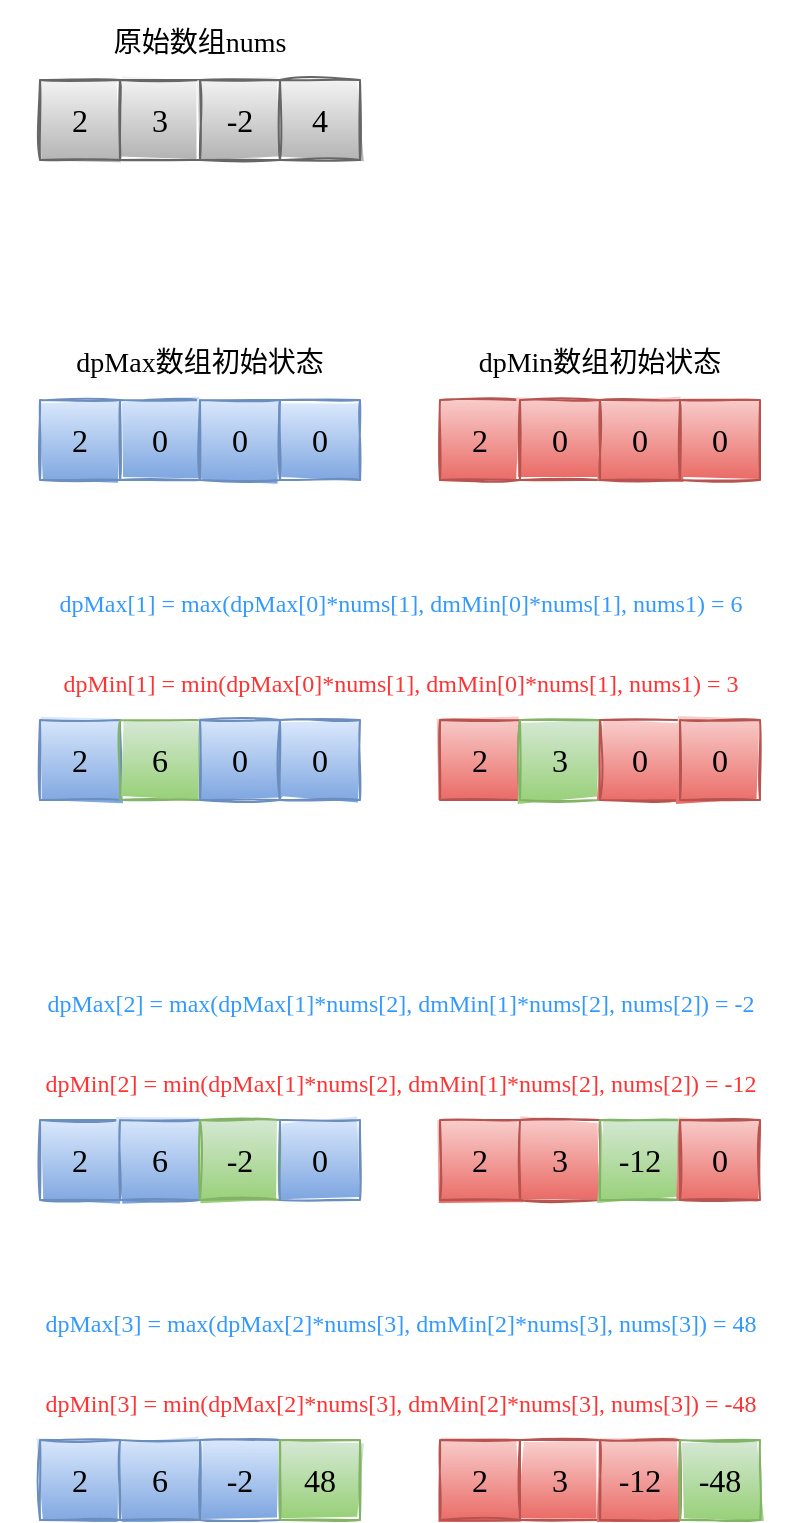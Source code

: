 <mxfile version="15.9.4" type="github">
  <diagram id="iV0uPE3SP0c-OrI59Ewx" name="第 1 页">
    <mxGraphModel dx="1422" dy="754" grid="1" gridSize="10" guides="1" tooltips="1" connect="1" arrows="1" fold="1" page="1" pageScale="1" pageWidth="827" pageHeight="1169" math="0" shadow="0">
      <root>
        <mxCell id="0" />
        <mxCell id="1" parent="0" />
        <mxCell id="cDLEh7rRBVdjAhO6R4Rp-1" value="&lt;font style=&quot;font-size: 16px&quot; face=&quot;Comic Sans MS&quot;&gt;2&lt;/font&gt;" style="rounded=0;whiteSpace=wrap;html=1;fillColor=#f5f5f5;strokeColor=#666666;sketch=1;gradientColor=#b3b3b3;" vertex="1" parent="1">
          <mxGeometry x="240" y="160" width="40" height="40" as="geometry" />
        </mxCell>
        <mxCell id="cDLEh7rRBVdjAhO6R4Rp-2" value="&lt;span style=&quot;font-family: &amp;#34;comic sans ms&amp;#34; ; font-size: 16px&quot;&gt;3&lt;/span&gt;" style="rounded=0;whiteSpace=wrap;html=1;fillColor=#f5f5f5;strokeColor=#666666;sketch=1;gradientColor=#b3b3b3;" vertex="1" parent="1">
          <mxGeometry x="280" y="160" width="40" height="40" as="geometry" />
        </mxCell>
        <mxCell id="cDLEh7rRBVdjAhO6R4Rp-3" value="&lt;font face=&quot;comic sans ms&quot;&gt;&lt;span style=&quot;font-size: 16px&quot;&gt;-2&lt;/span&gt;&lt;/font&gt;" style="rounded=0;whiteSpace=wrap;html=1;fillColor=#f5f5f5;strokeColor=#666666;sketch=1;gradientColor=#b3b3b3;" vertex="1" parent="1">
          <mxGeometry x="320" y="160" width="40" height="40" as="geometry" />
        </mxCell>
        <mxCell id="cDLEh7rRBVdjAhO6R4Rp-4" value="&lt;span style=&quot;font-family: &amp;#34;comic sans ms&amp;#34; ; font-size: 16px&quot;&gt;4&lt;/span&gt;" style="rounded=0;whiteSpace=wrap;html=1;fillColor=#f5f5f5;strokeColor=#666666;sketch=1;gradientColor=#b3b3b3;" vertex="1" parent="1">
          <mxGeometry x="360" y="160" width="40" height="40" as="geometry" />
        </mxCell>
        <mxCell id="cDLEh7rRBVdjAhO6R4Rp-9" value="&lt;font style=&quot;font-size: 16px&quot; face=&quot;Comic Sans MS&quot;&gt;2&lt;/font&gt;" style="rounded=0;whiteSpace=wrap;html=1;fillColor=#dae8fc;gradientColor=#7ea6e0;strokeColor=#6c8ebf;sketch=1;" vertex="1" parent="1">
          <mxGeometry x="240" y="320" width="40" height="40" as="geometry" />
        </mxCell>
        <mxCell id="cDLEh7rRBVdjAhO6R4Rp-10" value="&lt;span style=&quot;font-family: &amp;#34;comic sans ms&amp;#34; ; font-size: 16px&quot;&gt;0&lt;/span&gt;" style="rounded=0;whiteSpace=wrap;html=1;fillColor=#dae8fc;gradientColor=#7ea6e0;strokeColor=#6c8ebf;sketch=1;" vertex="1" parent="1">
          <mxGeometry x="280" y="320" width="40" height="40" as="geometry" />
        </mxCell>
        <mxCell id="cDLEh7rRBVdjAhO6R4Rp-11" value="&lt;font face=&quot;comic sans ms&quot;&gt;&lt;span style=&quot;font-size: 16px&quot;&gt;0&lt;/span&gt;&lt;/font&gt;" style="rounded=0;whiteSpace=wrap;html=1;fillColor=#dae8fc;gradientColor=#7ea6e0;strokeColor=#6c8ebf;sketch=1;" vertex="1" parent="1">
          <mxGeometry x="320" y="320" width="40" height="40" as="geometry" />
        </mxCell>
        <mxCell id="cDLEh7rRBVdjAhO6R4Rp-12" value="&lt;span style=&quot;font-family: &amp;#34;comic sans ms&amp;#34; ; font-size: 16px&quot;&gt;0&lt;/span&gt;" style="rounded=0;whiteSpace=wrap;html=1;fillColor=#dae8fc;gradientColor=#7ea6e0;strokeColor=#6c8ebf;sketch=1;" vertex="1" parent="1">
          <mxGeometry x="360" y="320" width="40" height="40" as="geometry" />
        </mxCell>
        <mxCell id="cDLEh7rRBVdjAhO6R4Rp-13" value="&lt;font style=&quot;font-size: 14px&quot;&gt;原始数组nums&lt;/font&gt;" style="text;html=1;strokeColor=none;fillColor=none;align=center;verticalAlign=middle;whiteSpace=wrap;rounded=0;fontFamily=Comic Sans MS;fontSize=16;" vertex="1" parent="1">
          <mxGeometry x="240" y="120" width="160" height="40" as="geometry" />
        </mxCell>
        <mxCell id="cDLEh7rRBVdjAhO6R4Rp-14" value="&lt;font style=&quot;font-size: 14px&quot;&gt;dpMax数组初始状态&lt;/font&gt;" style="text;html=1;strokeColor=none;fillColor=none;align=center;verticalAlign=middle;whiteSpace=wrap;rounded=0;fontFamily=Comic Sans MS;fontSize=16;" vertex="1" parent="1">
          <mxGeometry x="240" y="280" width="160" height="40" as="geometry" />
        </mxCell>
        <mxCell id="cDLEh7rRBVdjAhO6R4Rp-15" value="&lt;font style=&quot;font-size: 16px&quot; face=&quot;Comic Sans MS&quot;&gt;2&lt;/font&gt;" style="rounded=0;whiteSpace=wrap;html=1;fillColor=#f8cecc;gradientColor=#ea6b66;strokeColor=#b85450;sketch=1;" vertex="1" parent="1">
          <mxGeometry x="440" y="320" width="40" height="40" as="geometry" />
        </mxCell>
        <mxCell id="cDLEh7rRBVdjAhO6R4Rp-16" value="&lt;span style=&quot;font-family: &amp;#34;comic sans ms&amp;#34; ; font-size: 16px&quot;&gt;0&lt;/span&gt;" style="rounded=0;whiteSpace=wrap;html=1;fillColor=#f8cecc;gradientColor=#ea6b66;strokeColor=#b85450;sketch=1;" vertex="1" parent="1">
          <mxGeometry x="480" y="320" width="40" height="40" as="geometry" />
        </mxCell>
        <mxCell id="cDLEh7rRBVdjAhO6R4Rp-17" value="&lt;font face=&quot;comic sans ms&quot;&gt;&lt;span style=&quot;font-size: 16px&quot;&gt;0&lt;/span&gt;&lt;/font&gt;" style="rounded=0;whiteSpace=wrap;html=1;fillColor=#f8cecc;gradientColor=#ea6b66;strokeColor=#b85450;sketch=1;" vertex="1" parent="1">
          <mxGeometry x="520" y="320" width="40" height="40" as="geometry" />
        </mxCell>
        <mxCell id="cDLEh7rRBVdjAhO6R4Rp-18" value="&lt;span style=&quot;font-family: &amp;#34;comic sans ms&amp;#34; ; font-size: 16px&quot;&gt;0&lt;/span&gt;" style="rounded=0;whiteSpace=wrap;html=1;fillColor=#f8cecc;gradientColor=#ea6b66;strokeColor=#b85450;sketch=1;" vertex="1" parent="1">
          <mxGeometry x="560" y="320" width="40" height="40" as="geometry" />
        </mxCell>
        <mxCell id="cDLEh7rRBVdjAhO6R4Rp-19" value="&lt;font style=&quot;font-size: 14px&quot;&gt;dpMin数组初始状态&lt;/font&gt;" style="text;html=1;strokeColor=none;fillColor=none;align=center;verticalAlign=middle;whiteSpace=wrap;rounded=0;fontFamily=Comic Sans MS;fontSize=16;" vertex="1" parent="1">
          <mxGeometry x="440" y="280" width="160" height="40" as="geometry" />
        </mxCell>
        <mxCell id="cDLEh7rRBVdjAhO6R4Rp-20" value="&lt;font style=&quot;font-size: 16px&quot; face=&quot;Comic Sans MS&quot;&gt;2&lt;/font&gt;" style="rounded=0;whiteSpace=wrap;html=1;fillColor=#dae8fc;gradientColor=#7ea6e0;strokeColor=#6c8ebf;sketch=1;" vertex="1" parent="1">
          <mxGeometry x="240" y="480" width="40" height="40" as="geometry" />
        </mxCell>
        <mxCell id="cDLEh7rRBVdjAhO6R4Rp-21" value="&lt;span style=&quot;font-family: &amp;#34;comic sans ms&amp;#34; ; font-size: 16px&quot;&gt;6&lt;/span&gt;" style="rounded=0;whiteSpace=wrap;html=1;fillColor=#d5e8d4;gradientColor=#97d077;strokeColor=#82b366;sketch=1;" vertex="1" parent="1">
          <mxGeometry x="280" y="480" width="40" height="40" as="geometry" />
        </mxCell>
        <mxCell id="cDLEh7rRBVdjAhO6R4Rp-22" value="&lt;font face=&quot;comic sans ms&quot;&gt;&lt;span style=&quot;font-size: 16px&quot;&gt;0&lt;/span&gt;&lt;/font&gt;" style="rounded=0;whiteSpace=wrap;html=1;fillColor=#dae8fc;gradientColor=#7ea6e0;strokeColor=#6c8ebf;sketch=1;" vertex="1" parent="1">
          <mxGeometry x="320" y="480" width="40" height="40" as="geometry" />
        </mxCell>
        <mxCell id="cDLEh7rRBVdjAhO6R4Rp-23" value="&lt;span style=&quot;font-family: &amp;#34;comic sans ms&amp;#34; ; font-size: 16px&quot;&gt;0&lt;/span&gt;" style="rounded=0;whiteSpace=wrap;html=1;fillColor=#dae8fc;gradientColor=#7ea6e0;strokeColor=#6c8ebf;sketch=1;" vertex="1" parent="1">
          <mxGeometry x="360" y="480" width="40" height="40" as="geometry" />
        </mxCell>
        <mxCell id="cDLEh7rRBVdjAhO6R4Rp-24" value="&lt;font style=&quot;font-size: 16px&quot; face=&quot;Comic Sans MS&quot;&gt;2&lt;/font&gt;" style="rounded=0;whiteSpace=wrap;html=1;fillColor=#f8cecc;gradientColor=#ea6b66;strokeColor=#b85450;sketch=1;" vertex="1" parent="1">
          <mxGeometry x="440" y="480" width="40" height="40" as="geometry" />
        </mxCell>
        <mxCell id="cDLEh7rRBVdjAhO6R4Rp-25" value="&lt;span style=&quot;font-family: &amp;#34;comic sans ms&amp;#34; ; font-size: 16px&quot;&gt;3&lt;/span&gt;" style="rounded=0;whiteSpace=wrap;html=1;fillColor=#d5e8d4;gradientColor=#97d077;strokeColor=#82b366;sketch=1;" vertex="1" parent="1">
          <mxGeometry x="480" y="480" width="40" height="40" as="geometry" />
        </mxCell>
        <mxCell id="cDLEh7rRBVdjAhO6R4Rp-26" value="&lt;font face=&quot;comic sans ms&quot;&gt;&lt;span style=&quot;font-size: 16px&quot;&gt;0&lt;/span&gt;&lt;/font&gt;" style="rounded=0;whiteSpace=wrap;html=1;fillColor=#f8cecc;gradientColor=#ea6b66;strokeColor=#b85450;sketch=1;" vertex="1" parent="1">
          <mxGeometry x="520" y="480" width="40" height="40" as="geometry" />
        </mxCell>
        <mxCell id="cDLEh7rRBVdjAhO6R4Rp-27" value="&lt;span style=&quot;font-family: &amp;#34;comic sans ms&amp;#34; ; font-size: 16px&quot;&gt;0&lt;/span&gt;" style="rounded=0;whiteSpace=wrap;html=1;fillColor=#f8cecc;gradientColor=#ea6b66;strokeColor=#b85450;sketch=1;" vertex="1" parent="1">
          <mxGeometry x="560" y="480" width="40" height="40" as="geometry" />
        </mxCell>
        <mxCell id="cDLEh7rRBVdjAhO6R4Rp-28" value="&lt;font style=&quot;font-size: 16px&quot; face=&quot;Comic Sans MS&quot;&gt;2&lt;/font&gt;" style="rounded=0;whiteSpace=wrap;html=1;fillColor=#dae8fc;gradientColor=#7ea6e0;strokeColor=#6c8ebf;sketch=1;" vertex="1" parent="1">
          <mxGeometry x="240" y="680" width="40" height="40" as="geometry" />
        </mxCell>
        <mxCell id="cDLEh7rRBVdjAhO6R4Rp-29" value="&lt;span style=&quot;font-family: &amp;#34;comic sans ms&amp;#34; ; font-size: 16px&quot;&gt;6&lt;/span&gt;" style="rounded=0;whiteSpace=wrap;html=1;fillColor=#dae8fc;gradientColor=#7ea6e0;strokeColor=#6c8ebf;sketch=1;" vertex="1" parent="1">
          <mxGeometry x="280" y="680" width="40" height="40" as="geometry" />
        </mxCell>
        <mxCell id="cDLEh7rRBVdjAhO6R4Rp-30" value="&lt;font face=&quot;comic sans ms&quot;&gt;&lt;span style=&quot;font-size: 16px&quot;&gt;-2&lt;/span&gt;&lt;/font&gt;" style="rounded=0;whiteSpace=wrap;html=1;fillColor=#d5e8d4;gradientColor=#97d077;strokeColor=#82b366;sketch=1;" vertex="1" parent="1">
          <mxGeometry x="320" y="680" width="40" height="40" as="geometry" />
        </mxCell>
        <mxCell id="cDLEh7rRBVdjAhO6R4Rp-31" value="&lt;span style=&quot;font-family: &amp;#34;comic sans ms&amp;#34; ; font-size: 16px&quot;&gt;0&lt;/span&gt;" style="rounded=0;whiteSpace=wrap;html=1;fillColor=#dae8fc;gradientColor=#7ea6e0;strokeColor=#6c8ebf;sketch=1;" vertex="1" parent="1">
          <mxGeometry x="360" y="680" width="40" height="40" as="geometry" />
        </mxCell>
        <mxCell id="cDLEh7rRBVdjAhO6R4Rp-32" value="&lt;font style=&quot;font-size: 16px&quot; face=&quot;Comic Sans MS&quot;&gt;2&lt;/font&gt;" style="rounded=0;whiteSpace=wrap;html=1;fillColor=#f8cecc;gradientColor=#ea6b66;strokeColor=#b85450;sketch=1;" vertex="1" parent="1">
          <mxGeometry x="440" y="680" width="40" height="40" as="geometry" />
        </mxCell>
        <mxCell id="cDLEh7rRBVdjAhO6R4Rp-33" value="&lt;span style=&quot;font-family: &amp;#34;comic sans ms&amp;#34; ; font-size: 16px&quot;&gt;3&lt;/span&gt;" style="rounded=0;whiteSpace=wrap;html=1;fillColor=#f8cecc;gradientColor=#ea6b66;strokeColor=#b85450;sketch=1;" vertex="1" parent="1">
          <mxGeometry x="480" y="680" width="40" height="40" as="geometry" />
        </mxCell>
        <mxCell id="cDLEh7rRBVdjAhO6R4Rp-34" value="&lt;font face=&quot;comic sans ms&quot;&gt;&lt;span style=&quot;font-size: 16px&quot;&gt;-12&lt;/span&gt;&lt;/font&gt;" style="rounded=0;whiteSpace=wrap;html=1;fillColor=#d5e8d4;gradientColor=#97d077;strokeColor=#82b366;sketch=1;" vertex="1" parent="1">
          <mxGeometry x="520" y="680" width="40" height="40" as="geometry" />
        </mxCell>
        <mxCell id="cDLEh7rRBVdjAhO6R4Rp-35" value="&lt;span style=&quot;font-family: &amp;#34;comic sans ms&amp;#34; ; font-size: 16px&quot;&gt;0&lt;/span&gt;" style="rounded=0;whiteSpace=wrap;html=1;fillColor=#f8cecc;gradientColor=#ea6b66;strokeColor=#b85450;sketch=1;" vertex="1" parent="1">
          <mxGeometry x="560" y="680" width="40" height="40" as="geometry" />
        </mxCell>
        <mxCell id="cDLEh7rRBVdjAhO6R4Rp-36" value="&lt;font style=&quot;font-size: 12px&quot; color=&quot;#3399ff&quot;&gt;dpMax[1] = max(dpMax[0]*nums[1], dmMin[0]*nums[1], nums1) = 6&lt;/font&gt;" style="text;html=1;strokeColor=none;fillColor=none;align=center;verticalAlign=middle;whiteSpace=wrap;rounded=0;fontFamily=Comic Sans MS;fontSize=16;" vertex="1" parent="1">
          <mxGeometry x="220" y="400" width="401" height="40" as="geometry" />
        </mxCell>
        <mxCell id="cDLEh7rRBVdjAhO6R4Rp-37" value="&lt;font style=&quot;font-size: 16px&quot; face=&quot;Comic Sans MS&quot;&gt;2&lt;/font&gt;" style="rounded=0;whiteSpace=wrap;html=1;fillColor=#dae8fc;gradientColor=#7ea6e0;strokeColor=#6c8ebf;sketch=1;" vertex="1" parent="1">
          <mxGeometry x="240" y="840" width="40" height="40" as="geometry" />
        </mxCell>
        <mxCell id="cDLEh7rRBVdjAhO6R4Rp-38" value="&lt;span style=&quot;font-family: &amp;#34;comic sans ms&amp;#34; ; font-size: 16px&quot;&gt;6&lt;/span&gt;" style="rounded=0;whiteSpace=wrap;html=1;fillColor=#dae8fc;gradientColor=#7ea6e0;strokeColor=#6c8ebf;sketch=1;" vertex="1" parent="1">
          <mxGeometry x="280" y="840" width="40" height="40" as="geometry" />
        </mxCell>
        <mxCell id="cDLEh7rRBVdjAhO6R4Rp-39" value="&lt;font face=&quot;comic sans ms&quot;&gt;&lt;span style=&quot;font-size: 16px&quot;&gt;-2&lt;/span&gt;&lt;/font&gt;" style="rounded=0;whiteSpace=wrap;html=1;fillColor=#dae8fc;gradientColor=#7ea6e0;strokeColor=#6c8ebf;sketch=1;" vertex="1" parent="1">
          <mxGeometry x="320" y="840" width="40" height="40" as="geometry" />
        </mxCell>
        <mxCell id="cDLEh7rRBVdjAhO6R4Rp-40" value="&lt;span style=&quot;font-family: &amp;#34;comic sans ms&amp;#34; ; font-size: 16px&quot;&gt;48&lt;/span&gt;" style="rounded=0;whiteSpace=wrap;html=1;fillColor=#d5e8d4;gradientColor=#97d077;strokeColor=#82b366;sketch=1;" vertex="1" parent="1">
          <mxGeometry x="360" y="840" width="40" height="40" as="geometry" />
        </mxCell>
        <mxCell id="cDLEh7rRBVdjAhO6R4Rp-41" value="&lt;font style=&quot;font-size: 16px&quot; face=&quot;Comic Sans MS&quot;&gt;2&lt;/font&gt;" style="rounded=0;whiteSpace=wrap;html=1;fillColor=#f8cecc;gradientColor=#ea6b66;strokeColor=#b85450;sketch=1;" vertex="1" parent="1">
          <mxGeometry x="440" y="840" width="40" height="40" as="geometry" />
        </mxCell>
        <mxCell id="cDLEh7rRBVdjAhO6R4Rp-42" value="&lt;span style=&quot;font-family: &amp;#34;comic sans ms&amp;#34; ; font-size: 16px&quot;&gt;3&lt;/span&gt;" style="rounded=0;whiteSpace=wrap;html=1;fillColor=#f8cecc;gradientColor=#ea6b66;strokeColor=#b85450;sketch=1;" vertex="1" parent="1">
          <mxGeometry x="480" y="840" width="40" height="40" as="geometry" />
        </mxCell>
        <mxCell id="cDLEh7rRBVdjAhO6R4Rp-43" value="&lt;font face=&quot;comic sans ms&quot;&gt;&lt;span style=&quot;font-size: 16px&quot;&gt;-12&lt;/span&gt;&lt;/font&gt;" style="rounded=0;whiteSpace=wrap;html=1;fillColor=#f8cecc;gradientColor=#ea6b66;strokeColor=#b85450;sketch=1;" vertex="1" parent="1">
          <mxGeometry x="520" y="840" width="40" height="40" as="geometry" />
        </mxCell>
        <mxCell id="cDLEh7rRBVdjAhO6R4Rp-44" value="&lt;span style=&quot;font-family: &amp;#34;comic sans ms&amp;#34; ; font-size: 16px&quot;&gt;-48&lt;/span&gt;" style="rounded=0;whiteSpace=wrap;html=1;fillColor=#d5e8d4;gradientColor=#97d077;strokeColor=#82b366;sketch=1;" vertex="1" parent="1">
          <mxGeometry x="560" y="840" width="40" height="40" as="geometry" />
        </mxCell>
        <mxCell id="cDLEh7rRBVdjAhO6R4Rp-45" value="&lt;font style=&quot;font-size: 12px&quot; color=&quot;#ff3333&quot;&gt;dpMin[1] = min(dpMax[0]*nums[1], dmMin[0]*nums[1], nums1) = 3&lt;/font&gt;" style="text;html=1;strokeColor=none;fillColor=none;align=center;verticalAlign=middle;whiteSpace=wrap;rounded=0;fontFamily=Comic Sans MS;fontSize=16;" vertex="1" parent="1">
          <mxGeometry x="220" y="440" width="401" height="40" as="geometry" />
        </mxCell>
        <mxCell id="cDLEh7rRBVdjAhO6R4Rp-46" value="&lt;font style=&quot;font-size: 12px&quot; color=&quot;#3399ff&quot;&gt;dpMax[2] = max(dpMax[1]*nums[2], dmMin[1]*nums[2], nums[2]) = -2&lt;/font&gt;" style="text;html=1;strokeColor=none;fillColor=none;align=center;verticalAlign=middle;whiteSpace=wrap;rounded=0;fontFamily=Comic Sans MS;fontSize=16;" vertex="1" parent="1">
          <mxGeometry x="220" y="600" width="401" height="40" as="geometry" />
        </mxCell>
        <mxCell id="cDLEh7rRBVdjAhO6R4Rp-47" value="&lt;font style=&quot;font-size: 12px&quot; color=&quot;#ff3333&quot;&gt;dpMin[2] = min(dpMax[1]*nums[2], dmMin[1]*nums[2], nums[2]) = -12&lt;/font&gt;" style="text;html=1;strokeColor=none;fillColor=none;align=center;verticalAlign=middle;whiteSpace=wrap;rounded=0;fontFamily=Comic Sans MS;fontSize=16;" vertex="1" parent="1">
          <mxGeometry x="220" y="640" width="401" height="40" as="geometry" />
        </mxCell>
        <mxCell id="cDLEh7rRBVdjAhO6R4Rp-48" value="&lt;font style=&quot;font-size: 12px&quot; color=&quot;#3399ff&quot;&gt;dpMax[3] = max(dpMax[2]*nums[3], dmMin[2]*nums[3], nums[3]) = 48&lt;/font&gt;" style="text;html=1;strokeColor=none;fillColor=none;align=center;verticalAlign=middle;whiteSpace=wrap;rounded=0;fontFamily=Comic Sans MS;fontSize=16;" vertex="1" parent="1">
          <mxGeometry x="220" y="760" width="401" height="40" as="geometry" />
        </mxCell>
        <mxCell id="cDLEh7rRBVdjAhO6R4Rp-49" value="&lt;font style=&quot;font-size: 12px&quot; color=&quot;#ff3333&quot;&gt;dpMin[3] = min(dpMax[2]*nums[3], dmMin[2]*nums[3], nums[3]) = -48&lt;/font&gt;" style="text;html=1;strokeColor=none;fillColor=none;align=center;verticalAlign=middle;whiteSpace=wrap;rounded=0;fontFamily=Comic Sans MS;fontSize=16;" vertex="1" parent="1">
          <mxGeometry x="220" y="800" width="401" height="40" as="geometry" />
        </mxCell>
      </root>
    </mxGraphModel>
  </diagram>
</mxfile>
